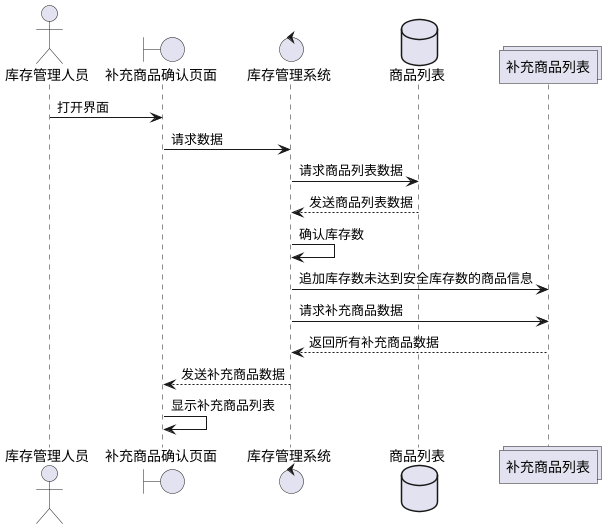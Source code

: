 @startuml uml 05

actor "库存管理人员" as manager
boundary "补充商品确认页面" as gui
control "库存管理系统" as system
database "商品列表" as list
collections "补充商品列表" as list2

manager -> gui: 打开界面
gui -> system: 请求数据
system -> list: 请求商品列表数据
list --> system: 发送商品列表数据
system -> system: 确认库存数
system -> list2: 追加库存数未达到安全库存数的商品信息
system -> list2: 请求补充商品数据
list2 --> system: 返回所有补充商品数据
system --> gui: 发送补充商品数据
gui -> gui: 显示补充商品列表

@enduml
